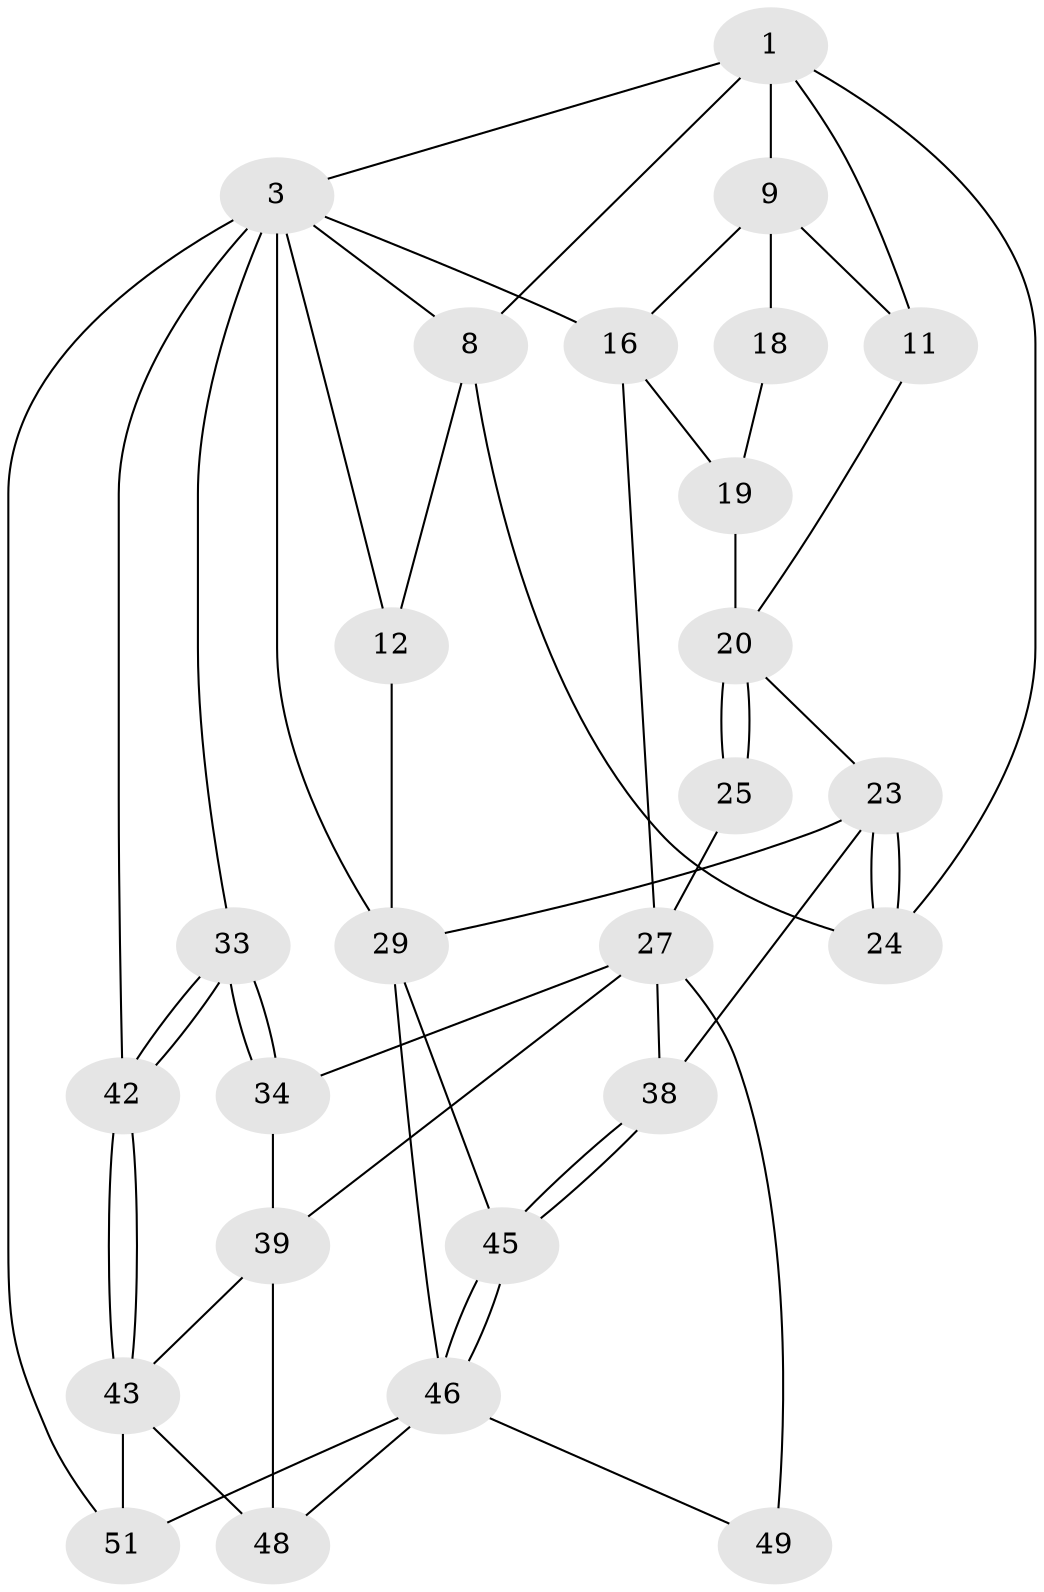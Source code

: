 // original degree distribution, {3: 0.038461538461538464, 4: 0.3076923076923077, 5: 0.38461538461538464, 6: 0.2692307692307692}
// Generated by graph-tools (version 1.1) at 2025/17/03/09/25 04:17:09]
// undirected, 26 vertices, 55 edges
graph export_dot {
graph [start="1"]
  node [color=gray90,style=filled];
  1 [pos="+0.6568272238603793+0",super="+2+6"];
  3 [pos="+1+0",super="+41+15+4"];
  8 [pos="+0.46520113672369373+0",super="+14"];
  9 [pos="+0.7789276280950888+0.1334944028963415",super="+10+17"];
  11 [pos="+0.6696504359783636+0.2161920707327714"];
  12 [pos="+0+0",super="+13"];
  16 [pos="+1+0.29594170512802664",super="+26"];
  18 [pos="+0.8489843260962092+0.3110165928540714"];
  19 [pos="+0.8056602342963604+0.3313868932641037"];
  20 [pos="+0.7660480823065714+0.3275456532651595",super="+21"];
  23 [pos="+0.5402893864675129+0.44119724906233637",super="+31"];
  24 [pos="+0.49450914315268235+0.32928245679793566"];
  25 [pos="+0.6112425984356014+0.5363555630085618"];
  27 [pos="+0.7883259899046389+0.5225125463217997",super="+28"];
  29 [pos="+0.1624110988010692+0.5313493112653613",super="+30+32"];
  33 [pos="+1+0.4427514117231099"];
  34 [pos="+0.995209144359521+0.5136157241766848"];
  38 [pos="+0.3297902535401713+0.6712271449287087"];
  39 [pos="+0.90348358701534+0.6524226979519745",super="+40"];
  42 [pos="+1+0.6855615490362823"];
  43 [pos="+0.9213734087396253+0.7529371368335772",super="+47"];
  45 [pos="+0.15140966291940797+0.919546504298188"];
  46 [pos="+0+1",super="+50"];
  48 [pos="+0.6961862599433432+0.8174677724125753"];
  49 [pos="+0.2659659339552322+1"];
  51 [pos="+1+1"];
  1 -- 3;
  1 -- 9;
  1 -- 8;
  1 -- 11;
  1 -- 24;
  3 -- 51;
  3 -- 42;
  3 -- 16;
  3 -- 33;
  3 -- 29 [weight=2];
  3 -- 8;
  3 -- 12;
  8 -- 24;
  8 -- 12;
  9 -- 18 [weight=2];
  9 -- 11;
  9 -- 16;
  11 -- 20;
  12 -- 29 [weight=2];
  16 -- 27;
  16 -- 19;
  18 -- 19;
  19 -- 20;
  20 -- 25 [weight=2];
  20 -- 25;
  20 -- 23;
  23 -- 24;
  23 -- 24;
  23 -- 38;
  23 -- 29;
  25 -- 27;
  27 -- 34;
  27 -- 49 [weight=2];
  27 -- 38;
  27 -- 39;
  29 -- 46;
  29 -- 45;
  33 -- 34;
  33 -- 34;
  33 -- 42;
  33 -- 42;
  34 -- 39;
  38 -- 45;
  38 -- 45;
  39 -- 43;
  39 -- 48;
  42 -- 43;
  42 -- 43;
  43 -- 48;
  43 -- 51;
  45 -- 46;
  45 -- 46;
  46 -- 48;
  46 -- 49;
  46 -- 51;
}
